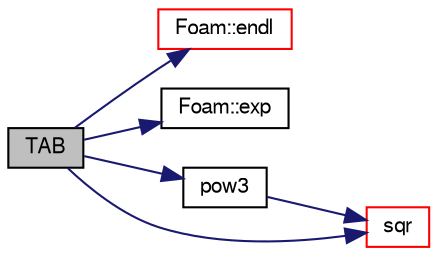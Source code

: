 digraph "TAB"
{
  bgcolor="transparent";
  edge [fontname="FreeSans",fontsize="10",labelfontname="FreeSans",labelfontsize="10"];
  node [fontname="FreeSans",fontsize="10",shape=record];
  rankdir="LR";
  Node0 [label="TAB",height=0.2,width=0.4,color="black", fillcolor="grey75", style="filled", fontcolor="black"];
  Node0 -> Node1 [color="midnightblue",fontsize="10",style="solid",fontname="FreeSans"];
  Node1 [label="Foam::endl",height=0.2,width=0.4,color="red",URL="$a21124.html#a2db8fe02a0d3909e9351bb4275b23ce4",tooltip="Add newline and flush stream. "];
  Node0 -> Node3 [color="midnightblue",fontsize="10",style="solid",fontname="FreeSans"];
  Node3 [label="Foam::exp",height=0.2,width=0.4,color="black",URL="$a21124.html#a12bca6c677fcf0977532179c3cb9bb89"];
  Node0 -> Node4 [color="midnightblue",fontsize="10",style="solid",fontname="FreeSans"];
  Node4 [label="pow3",height=0.2,width=0.4,color="black",URL="$a12539.html#a321e95ad714c9c00f472182f293fd081"];
  Node4 -> Node5 [color="midnightblue",fontsize="10",style="solid",fontname="FreeSans"];
  Node5 [label="sqr",height=0.2,width=0.4,color="red",URL="$a12539.html#a557bbac590ed5ce51116be69fe4faa96"];
  Node0 -> Node5 [color="midnightblue",fontsize="10",style="solid",fontname="FreeSans"];
}
